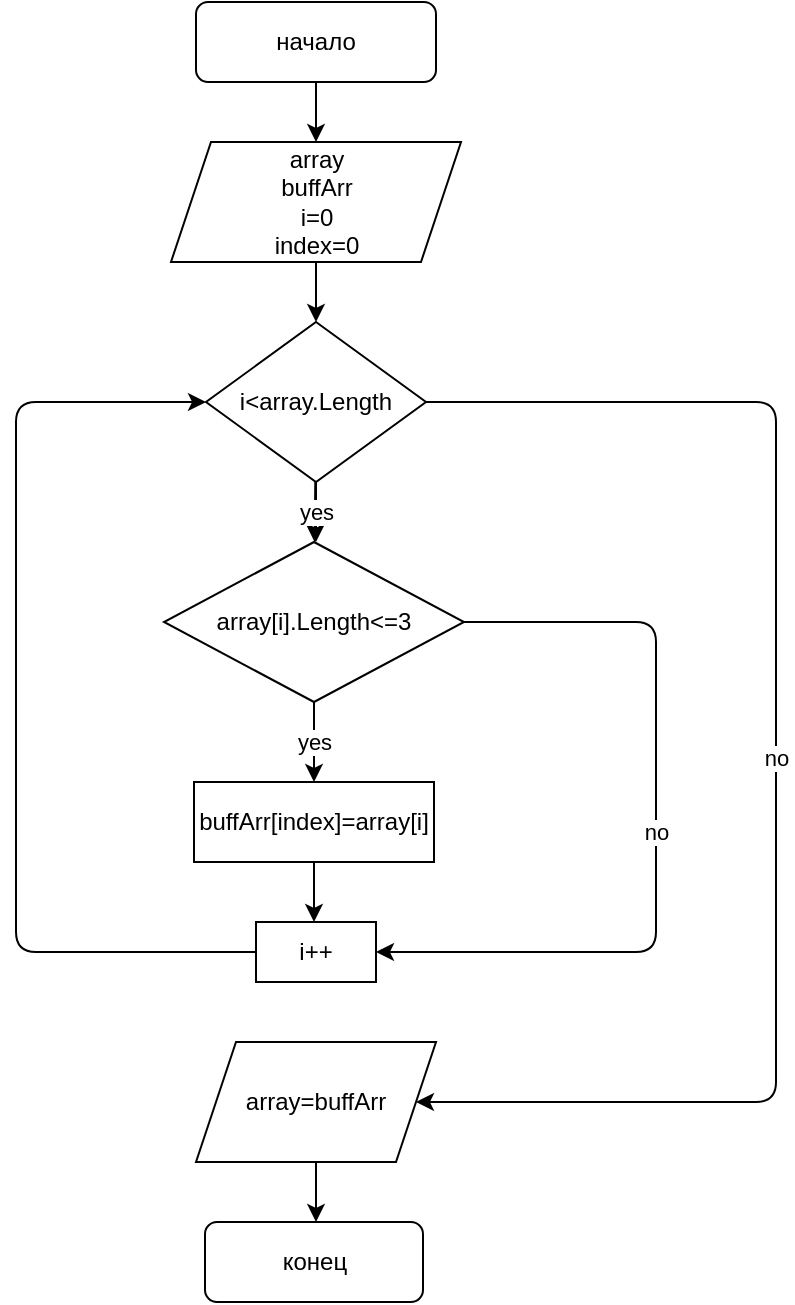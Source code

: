 <mxfile>
    <diagram id="aeCX4DKIs5gQltl-AwTz" name="Страница 1">
        <mxGraphModel dx="771" dy="533" grid="1" gridSize="10" guides="1" tooltips="1" connect="1" arrows="1" fold="1" page="1" pageScale="1" pageWidth="827" pageHeight="1169" math="0" shadow="0">
            <root>
                <mxCell id="0"/>
                <mxCell id="1" parent="0"/>
                <mxCell id="3" style="edgeStyle=none;html=1;" edge="1" parent="1" source="2">
                    <mxGeometry relative="1" as="geometry">
                        <mxPoint x="340" y="90" as="targetPoint"/>
                    </mxGeometry>
                </mxCell>
                <mxCell id="2" value="начало" style="rounded=1;whiteSpace=wrap;html=1;" vertex="1" parent="1">
                    <mxGeometry x="280" y="20" width="120" height="40" as="geometry"/>
                </mxCell>
                <mxCell id="5" style="edgeStyle=none;html=1;" edge="1" parent="1" source="4">
                    <mxGeometry relative="1" as="geometry">
                        <mxPoint x="340" y="180" as="targetPoint"/>
                    </mxGeometry>
                </mxCell>
                <mxCell id="4" value="array&lt;br&gt;buffArr&lt;br&gt;i=0&lt;br&gt;index=0" style="shape=parallelogram;perimeter=parallelogramPerimeter;whiteSpace=wrap;html=1;fixedSize=1;" vertex="1" parent="1">
                    <mxGeometry x="267.5" y="90" width="145" height="60" as="geometry"/>
                </mxCell>
                <mxCell id="7" style="edgeStyle=none;html=1;exitX=0.5;exitY=1;exitDx=0;exitDy=0;" edge="1" parent="1" source="6">
                    <mxGeometry relative="1" as="geometry">
                        <mxPoint x="340" y="290" as="targetPoint"/>
                    </mxGeometry>
                </mxCell>
                <mxCell id="20" value="yes" style="edgeStyle=none;html=1;" edge="1" parent="1" source="6" target="8">
                    <mxGeometry relative="1" as="geometry"/>
                </mxCell>
                <mxCell id="21" value="no" style="edgeStyle=none;html=1;entryX=1;entryY=0.5;entryDx=0;entryDy=0;" edge="1" parent="1" source="6" target="19">
                    <mxGeometry relative="1" as="geometry">
                        <Array as="points">
                            <mxPoint x="570" y="220"/>
                            <mxPoint x="570" y="570"/>
                        </Array>
                    </mxGeometry>
                </mxCell>
                <mxCell id="6" value="i&amp;lt;array.Length" style="rhombus;whiteSpace=wrap;html=1;" vertex="1" parent="1">
                    <mxGeometry x="285" y="180" width="110" height="80" as="geometry"/>
                </mxCell>
                <mxCell id="16" value="yes" style="edgeStyle=none;html=1;entryX=0.5;entryY=0;entryDx=0;entryDy=0;" edge="1" parent="1" source="8" target="11">
                    <mxGeometry relative="1" as="geometry"/>
                </mxCell>
                <mxCell id="17" value="no" style="edgeStyle=none;html=1;entryX=1;entryY=0.5;entryDx=0;entryDy=0;" edge="1" parent="1" source="8" target="13">
                    <mxGeometry relative="1" as="geometry">
                        <Array as="points">
                            <mxPoint x="510" y="330"/>
                            <mxPoint x="510" y="495"/>
                        </Array>
                    </mxGeometry>
                </mxCell>
                <mxCell id="8" value="array[i].Length&amp;lt;=3" style="rhombus;whiteSpace=wrap;html=1;" vertex="1" parent="1">
                    <mxGeometry x="264" y="290" width="150" height="80" as="geometry"/>
                </mxCell>
                <mxCell id="12" style="edgeStyle=none;html=1;" edge="1" parent="1" source="11">
                    <mxGeometry relative="1" as="geometry">
                        <mxPoint x="339" y="480" as="targetPoint"/>
                    </mxGeometry>
                </mxCell>
                <mxCell id="11" value="buffArr[index]=array[i]" style="rounded=0;whiteSpace=wrap;html=1;" vertex="1" parent="1">
                    <mxGeometry x="279" y="410" width="120" height="40" as="geometry"/>
                </mxCell>
                <mxCell id="18" style="edgeStyle=none;html=1;entryX=0;entryY=0.5;entryDx=0;entryDy=0;" edge="1" parent="1" source="13" target="6">
                    <mxGeometry relative="1" as="geometry">
                        <Array as="points">
                            <mxPoint x="190" y="495"/>
                            <mxPoint x="190" y="330"/>
                            <mxPoint x="190" y="220"/>
                        </Array>
                    </mxGeometry>
                </mxCell>
                <mxCell id="13" value="i++" style="rounded=0;whiteSpace=wrap;html=1;" vertex="1" parent="1">
                    <mxGeometry x="310" y="480" width="60" height="30" as="geometry"/>
                </mxCell>
                <mxCell id="22" style="edgeStyle=none;html=1;" edge="1" parent="1" source="19">
                    <mxGeometry relative="1" as="geometry">
                        <mxPoint x="340" y="630" as="targetPoint"/>
                    </mxGeometry>
                </mxCell>
                <mxCell id="19" value="array=buffArr" style="shape=parallelogram;perimeter=parallelogramPerimeter;whiteSpace=wrap;html=1;fixedSize=1;" vertex="1" parent="1">
                    <mxGeometry x="280" y="540" width="120" height="60" as="geometry"/>
                </mxCell>
                <mxCell id="23" value="конец" style="rounded=1;whiteSpace=wrap;html=1;" vertex="1" parent="1">
                    <mxGeometry x="284.5" y="630" width="109" height="40" as="geometry"/>
                </mxCell>
            </root>
        </mxGraphModel>
    </diagram>
</mxfile>